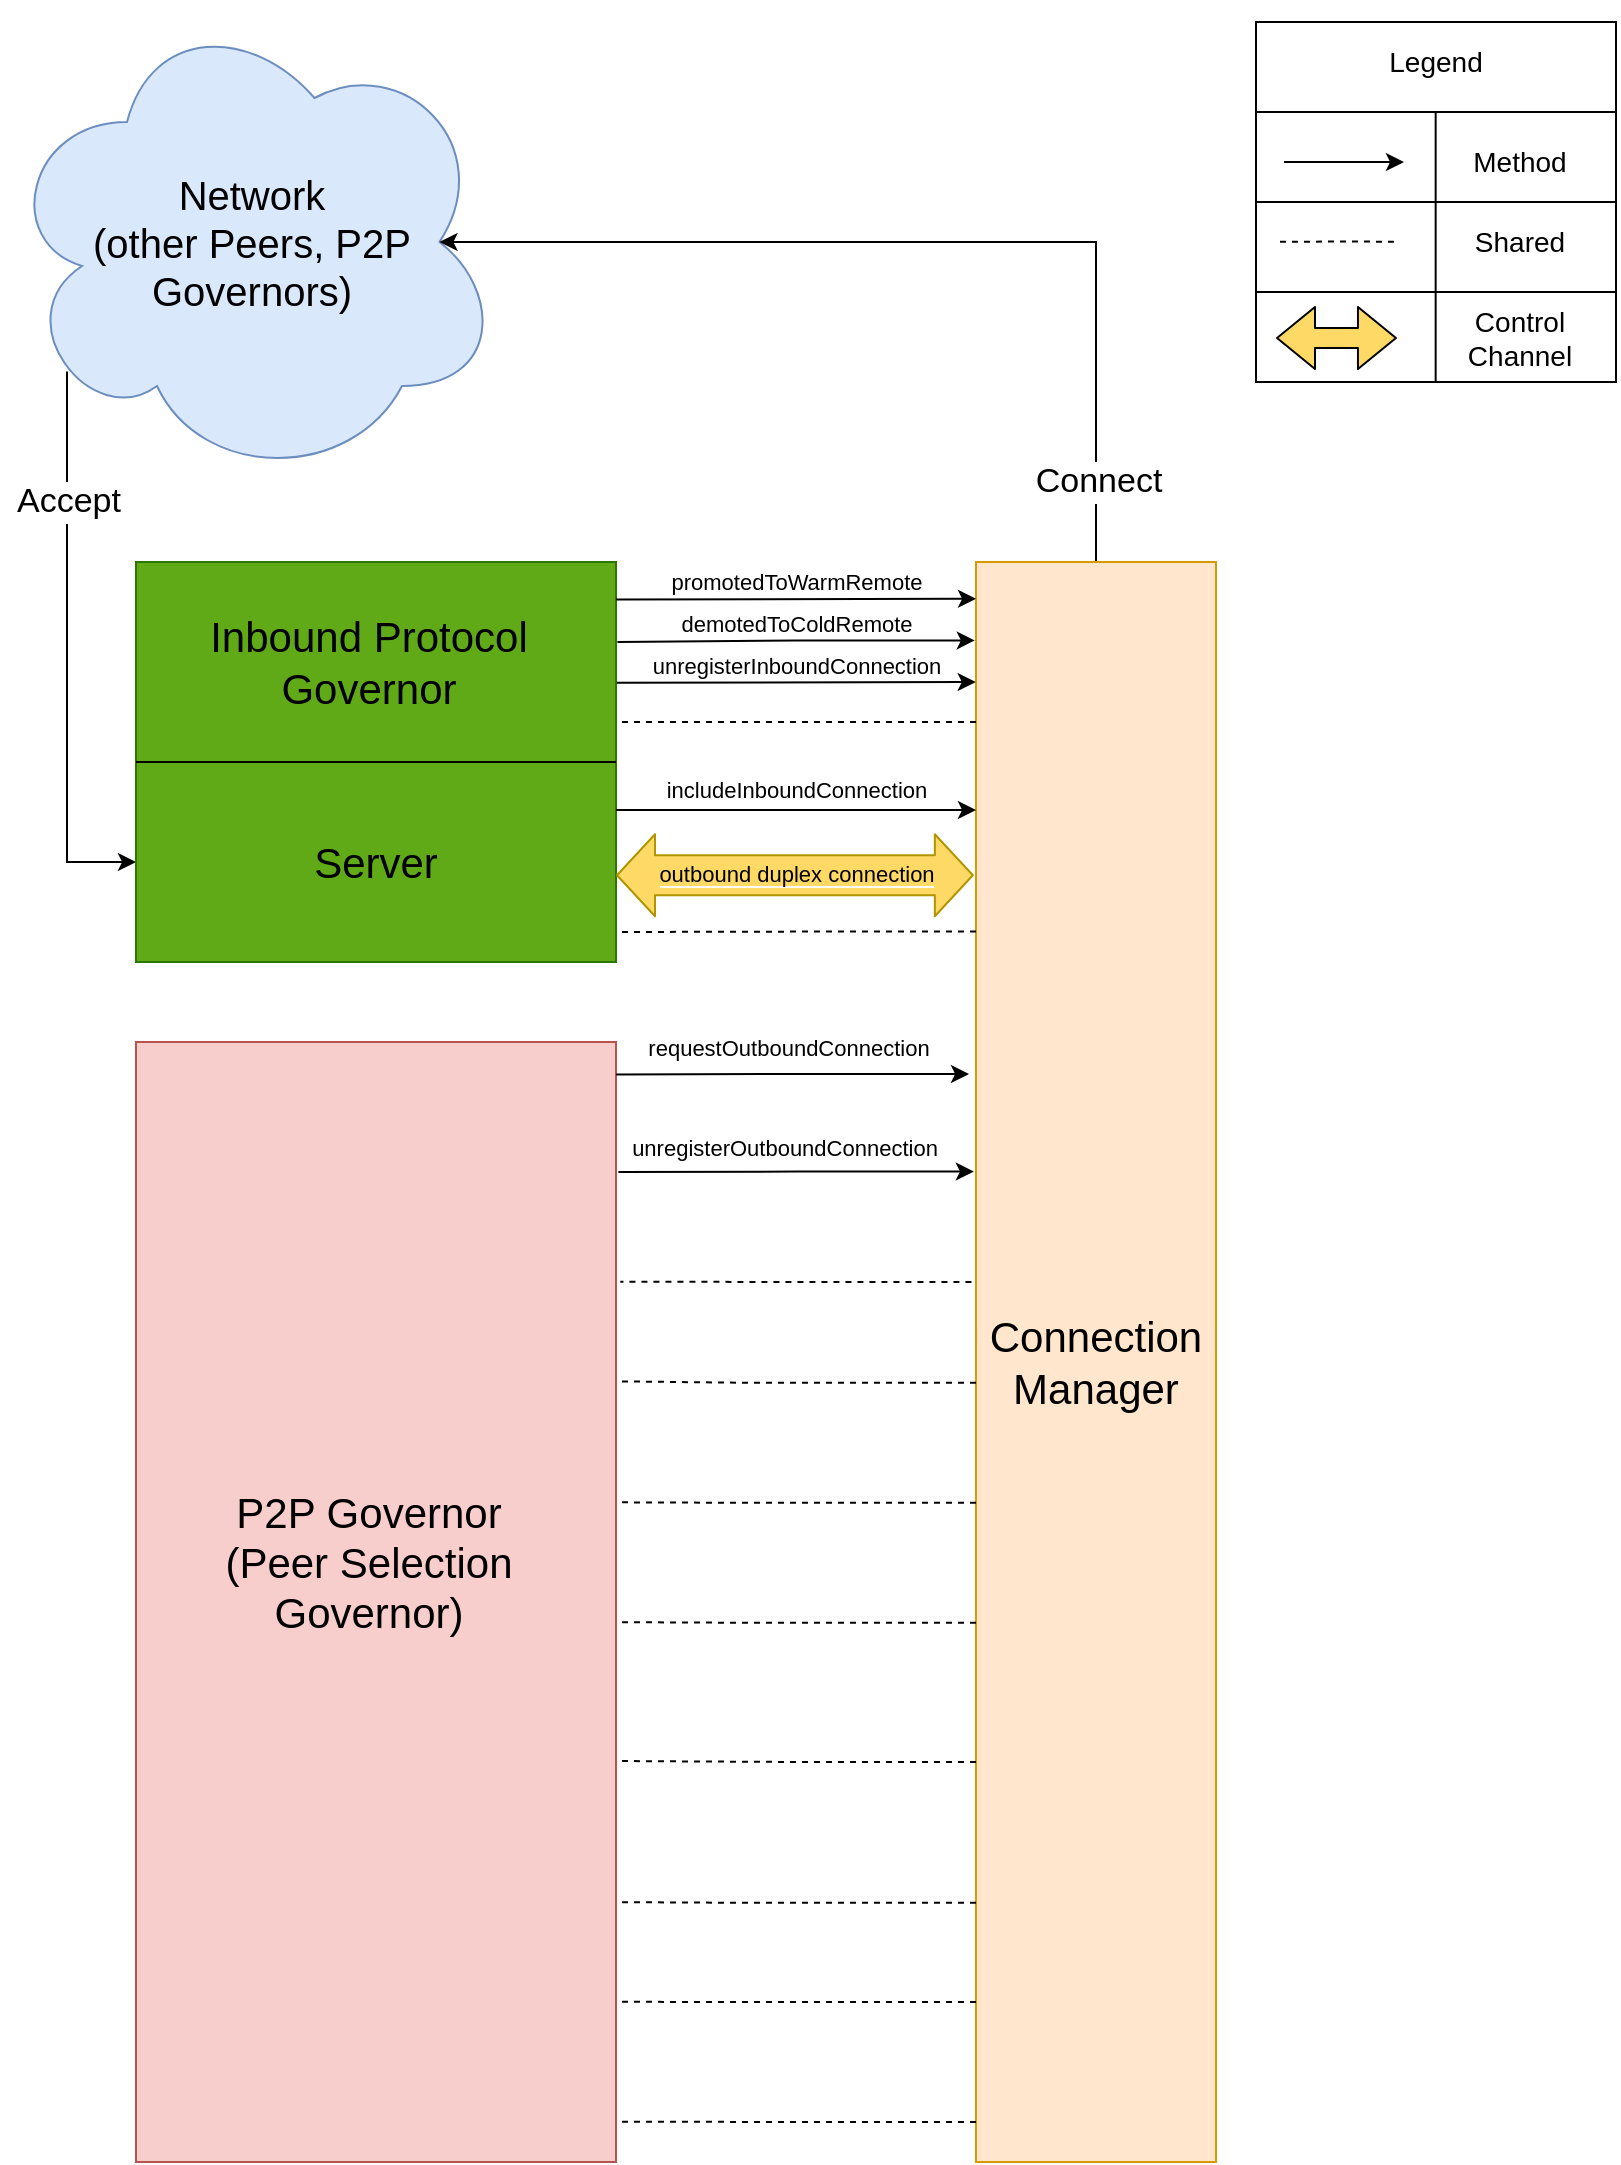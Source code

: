 <mxfile version="14.5.3" type="device"><diagram id="_aQfRD3huTqOMHBD752X" name="Page-1"><mxGraphModel dx="2794" dy="1089" grid="1" gridSize="10" guides="1" tooltips="1" connect="1" arrows="1" fold="1" page="1" pageScale="1" pageWidth="827" pageHeight="1169" math="0" shadow="0"><root><mxCell id="0"/><mxCell id="1" parent="0"/><mxCell id="R3hqyW1sbXJNmIwAmrZb-18" value="Network&lt;br&gt;(other Peers, P2P Governors)" style="ellipse;shape=cloud;whiteSpace=wrap;html=1;fontSize=20;fillColor=#dae8fc;strokeColor=#6c8ebf;" vertex="1" parent="1"><mxGeometry x="-827" width="250" height="240" as="geometry"/></mxCell><mxCell id="R3hqyW1sbXJNmIwAmrZb-43" style="edgeStyle=orthogonalEdgeStyle;rounded=0;orthogonalLoop=1;jettySize=auto;html=1;entryX=0.875;entryY=0.5;entryDx=0;entryDy=0;entryPerimeter=0;startSize=6;strokeColor=#000000;strokeWidth=1;fontSize=20;exitX=0.5;exitY=0;exitDx=0;exitDy=0;" edge="1" parent="1" source="R3hqyW1sbXJNmIwAmrZb-45" target="R3hqyW1sbXJNmIwAmrZb-18"><mxGeometry relative="1" as="geometry"><mxPoint x="-374" y="260" as="sourcePoint"/><Array as="points"><mxPoint x="-280" y="120"/></Array></mxGeometry></mxCell><mxCell id="R3hqyW1sbXJNmIwAmrZb-44" value="Connect" style="edgeLabel;html=1;align=center;verticalAlign=middle;resizable=0;points=[];fontSize=17;" vertex="1" connectable="0" parent="R3hqyW1sbXJNmIwAmrZb-43"><mxGeometry x="0.029" y="-3" relative="1" as="geometry"><mxPoint x="91.71" y="123.04" as="offset"/></mxGeometry></mxCell><mxCell id="R3hqyW1sbXJNmIwAmrZb-40" value="" style="rounded=0;whiteSpace=wrap;html=1;fontSize=20;fillColor=#f8cecc;strokeColor=#b85450;" vertex="1" parent="1"><mxGeometry x="-760" y="520" width="240" height="560" as="geometry"/></mxCell><mxCell id="R3hqyW1sbXJNmIwAmrZb-28" value="P2P Governor&lt;br&gt;(Peer Selection Governor)" style="text;html=1;strokeColor=none;fillColor=none;align=center;verticalAlign=middle;whiteSpace=wrap;rounded=0;fontSize=21;" vertex="1" parent="1"><mxGeometry x="-760" y="760" width="233" height="40" as="geometry"/></mxCell><mxCell id="R3hqyW1sbXJNmIwAmrZb-45" value="" style="rounded=0;whiteSpace=wrap;html=1;fontSize=20;fillColor=#ffe6cc;strokeColor=#d79b00;" vertex="1" parent="1"><mxGeometry x="-340" y="280" width="120" height="800" as="geometry"/></mxCell><mxCell id="R3hqyW1sbXJNmIwAmrZb-33" value="Connection Manager" style="text;html=1;strokeColor=none;fillColor=none;align=center;verticalAlign=middle;whiteSpace=wrap;rounded=0;fontSize=21;rotation=0;" vertex="1" parent="1"><mxGeometry x="-340" y="630" width="120" height="100" as="geometry"/></mxCell><mxCell id="R3hqyW1sbXJNmIwAmrZb-90" style="edgeStyle=orthogonalEdgeStyle;rounded=0;orthogonalLoop=1;jettySize=auto;html=1;exitX=0;exitY=0.75;exitDx=0;exitDy=0;entryX=0.13;entryY=0.77;entryDx=0;entryDy=0;entryPerimeter=0;startArrow=classic;startFill=1;startSize=6;endArrow=none;endFill=0;strokeColor=#000000;strokeWidth=1;fontSize=11;" edge="1" parent="1" source="R3hqyW1sbXJNmIwAmrZb-49" target="R3hqyW1sbXJNmIwAmrZb-18"><mxGeometry relative="1" as="geometry"/></mxCell><mxCell id="R3hqyW1sbXJNmIwAmrZb-91" value="Accept" style="edgeLabel;html=1;align=center;verticalAlign=middle;resizable=0;points=[];fontSize=17;" vertex="1" connectable="0" parent="R3hqyW1sbXJNmIwAmrZb-90"><mxGeometry x="0.51" relative="1" as="geometry"><mxPoint y="-3.82" as="offset"/></mxGeometry></mxCell><mxCell id="R3hqyW1sbXJNmIwAmrZb-49" value="" style="rounded=0;whiteSpace=wrap;html=1;fontSize=20;fillColor=#60a917;strokeColor=#2D7600;fontColor=#ffffff;" vertex="1" parent="1"><mxGeometry x="-760" y="280" width="240" height="200" as="geometry"/></mxCell><mxCell id="R3hqyW1sbXJNmIwAmrZb-12" value="Inbound Protocol Governor" style="text;html=1;strokeColor=none;fillColor=none;align=center;verticalAlign=middle;whiteSpace=wrap;rounded=0;fontSize=21;rotation=0;" vertex="1" parent="1"><mxGeometry x="-728.75" y="310" width="170.5" height="40" as="geometry"/></mxCell><mxCell id="R3hqyW1sbXJNmIwAmrZb-13" value="Server" style="text;html=1;strokeColor=none;fillColor=none;align=center;verticalAlign=middle;whiteSpace=wrap;rounded=0;fontSize=21;rotation=0;" vertex="1" parent="1"><mxGeometry x="-690" y="410" width="100" height="40" as="geometry"/></mxCell><mxCell id="R3hqyW1sbXJNmIwAmrZb-51" value="" style="shape=flexArrow;endArrow=classic;startArrow=classic;html=1;strokeColor=#B09500;strokeWidth=1;fontSize=20;entryX=-0.009;entryY=0.192;entryDx=0;entryDy=0;exitX=1;exitY=0.768;exitDx=0;exitDy=0;entryPerimeter=0;exitPerimeter=0;width=20;fillColor=#FFD966;" edge="1" parent="1"><mxGeometry width="50" height="50" relative="1" as="geometry"><mxPoint x="-520" y="436.6" as="sourcePoint"/><mxPoint x="-341.08" y="436.6" as="targetPoint"/></mxGeometry></mxCell><mxCell id="R3hqyW1sbXJNmIwAmrZb-74" value="&lt;span style=&quot;background-color: rgb(255 , 217 , 102)&quot;&gt;outbound duplex connection&lt;/span&gt;" style="edgeLabel;html=1;align=center;verticalAlign=middle;resizable=0;points=[];fontSize=11;" vertex="1" connectable="0" parent="R3hqyW1sbXJNmIwAmrZb-51"><mxGeometry x="0.224" y="-3" relative="1" as="geometry"><mxPoint x="-19.52" y="-3.6" as="offset"/></mxGeometry></mxCell><mxCell id="R3hqyW1sbXJNmIwAmrZb-54" style="edgeStyle=orthogonalEdgeStyle;rounded=0;orthogonalLoop=1;jettySize=auto;html=1;exitX=-0.029;exitY=0.32;exitDx=0;exitDy=0;startSize=6;strokeColor=#000000;strokeWidth=1;fontSize=20;endArrow=none;endFill=0;exitPerimeter=0;startArrow=classic;startFill=1;entryX=1;entryY=0.029;entryDx=0;entryDy=0;entryPerimeter=0;" edge="1" parent="1" source="R3hqyW1sbXJNmIwAmrZb-45" target="R3hqyW1sbXJNmIwAmrZb-40"><mxGeometry relative="1" as="geometry"><mxPoint x="-434" y="536.0" as="sourcePoint"/><mxPoint x="-493" y="536" as="targetPoint"/><Array as="points"/></mxGeometry></mxCell><mxCell id="R3hqyW1sbXJNmIwAmrZb-72" value="&lt;font style=&quot;font-size: 11px;&quot;&gt;requestOutboundConnection&lt;/font&gt;" style="edgeLabel;html=1;align=center;verticalAlign=middle;resizable=0;points=[];fontSize=11;" vertex="1" connectable="0" parent="R3hqyW1sbXJNmIwAmrZb-54"><mxGeometry x="0.095" relative="1" as="geometry"><mxPoint x="5.83" y="-13" as="offset"/></mxGeometry></mxCell><mxCell id="R3hqyW1sbXJNmIwAmrZb-55" style="edgeStyle=orthogonalEdgeStyle;rounded=0;orthogonalLoop=1;jettySize=auto;html=1;exitX=0;exitY=0.1;exitDx=0;exitDy=0;startSize=6;strokeColor=#000000;strokeWidth=1;fontSize=20;endArrow=none;endFill=0;dashed=1;exitPerimeter=0;entryX=1;entryY=0.4;entryDx=0;entryDy=0;entryPerimeter=0;" edge="1" parent="1" source="R3hqyW1sbXJNmIwAmrZb-45" target="R3hqyW1sbXJNmIwAmrZb-49"><mxGeometry relative="1" as="geometry"><mxPoint x="-435" y="360" as="sourcePoint"/><mxPoint x="-470" y="360" as="targetPoint"/><Array as="points"/></mxGeometry></mxCell><mxCell id="R3hqyW1sbXJNmIwAmrZb-56" style="edgeStyle=orthogonalEdgeStyle;rounded=0;orthogonalLoop=1;jettySize=auto;html=1;exitX=-0.005;exitY=0.049;exitDx=0;exitDy=0;startSize=6;strokeColor=#000000;strokeWidth=1;fontSize=20;endArrow=none;endFill=0;exitPerimeter=0;startArrow=classic;startFill=1;entryX=1.003;entryY=0.2;entryDx=0;entryDy=0;entryPerimeter=0;" edge="1" parent="1" source="R3hqyW1sbXJNmIwAmrZb-45" target="R3hqyW1sbXJNmIwAmrZb-49"><mxGeometry relative="1" as="geometry"><mxPoint x="-435" y="320" as="sourcePoint"/><mxPoint x="-500" y="320" as="targetPoint"/><Array as="points"/></mxGeometry></mxCell><mxCell id="R3hqyW1sbXJNmIwAmrZb-79" value="demotedToColdRemote" style="edgeLabel;html=1;align=center;verticalAlign=middle;resizable=0;points=[];fontSize=11;" vertex="1" connectable="0" parent="R3hqyW1sbXJNmIwAmrZb-56"><mxGeometry x="0.183" y="3" relative="1" as="geometry"><mxPoint x="15.6" y="-12.2" as="offset"/></mxGeometry></mxCell><mxCell id="R3hqyW1sbXJNmIwAmrZb-57" style="edgeStyle=orthogonalEdgeStyle;rounded=0;orthogonalLoop=1;jettySize=auto;html=1;startSize=6;strokeColor=#000000;strokeWidth=1;fontSize=20;endArrow=none;endFill=0;exitX=-0.009;exitY=0.381;exitDx=0;exitDy=0;exitPerimeter=0;startArrow=classic;startFill=1;entryX=1.005;entryY=0.116;entryDx=0;entryDy=0;entryPerimeter=0;" edge="1" parent="1" source="R3hqyW1sbXJNmIwAmrZb-45" target="R3hqyW1sbXJNmIwAmrZb-40"><mxGeometry relative="1" as="geometry"><mxPoint x="-350" y="585" as="sourcePoint"/><mxPoint x="-493" y="585" as="targetPoint"/><Array as="points"/></mxGeometry></mxCell><mxCell id="R3hqyW1sbXJNmIwAmrZb-73" value="unregisterOutboundConnection" style="edgeLabel;html=1;align=center;verticalAlign=middle;resizable=0;points=[];fontSize=11;" vertex="1" connectable="0" parent="R3hqyW1sbXJNmIwAmrZb-57"><mxGeometry x="0.279" relative="1" as="geometry"><mxPoint x="18.9" y="-12" as="offset"/></mxGeometry></mxCell><mxCell id="R3hqyW1sbXJNmIwAmrZb-58" style="edgeStyle=orthogonalEdgeStyle;rounded=0;orthogonalLoop=1;jettySize=auto;html=1;exitX=-0.019;exitY=0.45;exitDx=0;exitDy=0;startSize=6;strokeColor=#000000;strokeWidth=1;fontSize=20;endArrow=none;endFill=0;dashed=1;exitPerimeter=0;entryX=1.009;entryY=0.214;entryDx=0;entryDy=0;entryPerimeter=0;" edge="1" parent="1" source="R3hqyW1sbXJNmIwAmrZb-45" target="R3hqyW1sbXJNmIwAmrZb-40"><mxGeometry relative="1" as="geometry"><mxPoint x="-434" y="640" as="sourcePoint"/><mxPoint x="-493" y="640" as="targetPoint"/><Array as="points"/></mxGeometry></mxCell><mxCell id="R3hqyW1sbXJNmIwAmrZb-59" style="edgeStyle=orthogonalEdgeStyle;rounded=0;orthogonalLoop=1;jettySize=auto;html=1;exitX=0;exitY=0.513;exitDx=0;exitDy=0;startSize=6;strokeColor=#000000;strokeWidth=1;fontSize=20;endArrow=none;endFill=0;dashed=1;exitPerimeter=0;entryX=1.005;entryY=0.303;entryDx=0;entryDy=0;entryPerimeter=0;" edge="1" parent="1" source="R3hqyW1sbXJNmIwAmrZb-45" target="R3hqyW1sbXJNmIwAmrZb-40"><mxGeometry relative="1" as="geometry"><mxPoint x="-434" y="690" as="sourcePoint"/><mxPoint x="-493" y="690" as="targetPoint"/><Array as="points"><mxPoint x="-454" y="690"/></Array></mxGeometry></mxCell><mxCell id="R3hqyW1sbXJNmIwAmrZb-60" style="edgeStyle=orthogonalEdgeStyle;rounded=0;orthogonalLoop=1;jettySize=auto;html=1;exitX=0;exitY=0.588;exitDx=0;exitDy=0;startSize=6;strokeColor=#000000;strokeWidth=1;fontSize=20;endArrow=none;endFill=0;dashed=1;exitPerimeter=0;entryX=1;entryY=0.411;entryDx=0;entryDy=0;entryPerimeter=0;" edge="1" parent="1" source="R3hqyW1sbXJNmIwAmrZb-45" target="R3hqyW1sbXJNmIwAmrZb-40"><mxGeometry relative="1" as="geometry"><mxPoint x="-435" y="750" as="sourcePoint"/><mxPoint x="-494" y="750" as="targetPoint"/><Array as="points"><mxPoint x="-455" y="750"/></Array></mxGeometry></mxCell><mxCell id="R3hqyW1sbXJNmIwAmrZb-61" style="edgeStyle=orthogonalEdgeStyle;rounded=0;orthogonalLoop=1;jettySize=auto;html=1;exitX=0;exitY=0.663;exitDx=0;exitDy=0;startSize=6;strokeColor=#000000;strokeWidth=1;fontSize=20;endArrow=none;endFill=0;dashed=1;exitPerimeter=0;entryX=1.009;entryY=0.518;entryDx=0;entryDy=0;entryPerimeter=0;" edge="1" parent="1" source="R3hqyW1sbXJNmIwAmrZb-45" target="R3hqyW1sbXJNmIwAmrZb-40"><mxGeometry relative="1" as="geometry"><mxPoint x="-434" y="810" as="sourcePoint"/><mxPoint x="-493" y="810" as="targetPoint"/><Array as="points"><mxPoint x="-454" y="810"/></Array></mxGeometry></mxCell><mxCell id="R3hqyW1sbXJNmIwAmrZb-62" style="edgeStyle=orthogonalEdgeStyle;rounded=0;orthogonalLoop=1;jettySize=auto;html=1;exitX=0;exitY=0.75;exitDx=0;exitDy=0;startSize=6;strokeColor=#000000;strokeWidth=1;fontSize=20;endArrow=none;endFill=0;dashed=1;entryX=1.007;entryY=0.642;entryDx=0;entryDy=0;entryPerimeter=0;" edge="1" parent="1" source="R3hqyW1sbXJNmIwAmrZb-45" target="R3hqyW1sbXJNmIwAmrZb-40"><mxGeometry relative="1" as="geometry"><mxPoint x="-435" y="880" as="sourcePoint"/><mxPoint x="-494" y="880" as="targetPoint"/><Array as="points"/></mxGeometry></mxCell><mxCell id="R3hqyW1sbXJNmIwAmrZb-63" style="edgeStyle=orthogonalEdgeStyle;rounded=0;orthogonalLoop=1;jettySize=auto;html=1;exitX=0;exitY=0.838;exitDx=0;exitDy=0;startSize=6;strokeColor=#000000;strokeWidth=1;fontSize=20;endArrow=none;endFill=0;dashed=1;exitPerimeter=0;entryX=1;entryY=0.768;entryDx=0;entryDy=0;entryPerimeter=0;" edge="1" parent="1" source="R3hqyW1sbXJNmIwAmrZb-45" target="R3hqyW1sbXJNmIwAmrZb-40"><mxGeometry relative="1" as="geometry"><mxPoint x="-435" y="950" as="sourcePoint"/><mxPoint x="-494" y="950" as="targetPoint"/><Array as="points"><mxPoint x="-455" y="950"/></Array></mxGeometry></mxCell><mxCell id="R3hqyW1sbXJNmIwAmrZb-64" style="edgeStyle=orthogonalEdgeStyle;rounded=0;orthogonalLoop=1;jettySize=auto;html=1;exitX=0;exitY=0.9;exitDx=0;exitDy=0;startSize=6;strokeColor=#000000;strokeWidth=1;fontSize=20;endArrow=none;endFill=0;dashed=1;exitPerimeter=0;entryX=1.011;entryY=0.857;entryDx=0;entryDy=0;entryPerimeter=0;" edge="1" parent="1" source="R3hqyW1sbXJNmIwAmrZb-45" target="R3hqyW1sbXJNmIwAmrZb-40"><mxGeometry relative="1" as="geometry"><mxPoint x="-435.0" y="1000" as="sourcePoint"/><mxPoint x="-494" y="1000" as="targetPoint"/><Array as="points"/></mxGeometry></mxCell><mxCell id="R3hqyW1sbXJNmIwAmrZb-65" style="edgeStyle=orthogonalEdgeStyle;rounded=0;orthogonalLoop=1;jettySize=auto;html=1;exitX=0;exitY=0.975;exitDx=0;exitDy=0;startSize=6;strokeColor=#000000;strokeWidth=1;fontSize=20;endArrow=none;endFill=0;dashed=1;exitPerimeter=0;entryX=1;entryY=0.964;entryDx=0;entryDy=0;entryPerimeter=0;" edge="1" parent="1" source="R3hqyW1sbXJNmIwAmrZb-45" target="R3hqyW1sbXJNmIwAmrZb-40"><mxGeometry relative="1" as="geometry"><mxPoint x="-434.0" y="1060" as="sourcePoint"/><mxPoint x="-493" y="1060" as="targetPoint"/><Array as="points"/></mxGeometry></mxCell><mxCell id="R3hqyW1sbXJNmIwAmrZb-66" style="edgeStyle=orthogonalEdgeStyle;rounded=0;orthogonalLoop=1;jettySize=auto;html=1;exitX=0;exitY=0.231;exitDx=0;exitDy=0;startSize=6;strokeColor=#000000;strokeWidth=1;fontSize=20;endArrow=none;endFill=0;dashed=1;exitPerimeter=0;entryX=1.007;entryY=0.925;entryDx=0;entryDy=0;entryPerimeter=0;" edge="1" parent="1" source="R3hqyW1sbXJNmIwAmrZb-45" target="R3hqyW1sbXJNmIwAmrZb-49"><mxGeometry relative="1" as="geometry"><mxPoint x="-390" y="465" as="sourcePoint"/><mxPoint x="-493" y="465" as="targetPoint"/><Array as="points"/></mxGeometry></mxCell><mxCell id="R3hqyW1sbXJNmIwAmrZb-50" value="" style="endArrow=none;html=1;strokeColor=#000000;strokeWidth=1;fontSize=20;entryX=1;entryY=0.5;entryDx=0;entryDy=0;exitX=0;exitY=0.5;exitDx=0;exitDy=0;" edge="1" parent="1" source="R3hqyW1sbXJNmIwAmrZb-49" target="R3hqyW1sbXJNmIwAmrZb-49"><mxGeometry width="50" height="50" relative="1" as="geometry"><mxPoint x="-950" y="420" as="sourcePoint"/><mxPoint x="-900" y="370" as="targetPoint"/></mxGeometry></mxCell><mxCell id="R3hqyW1sbXJNmIwAmrZb-75" value="" style="endArrow=classic;html=1;strokeColor=#000000;strokeWidth=1;fontSize=11;entryX=0;entryY=0.155;entryDx=0;entryDy=0;entryPerimeter=0;exitX=1;exitY=0.62;exitDx=0;exitDy=0;exitPerimeter=0;" edge="1" parent="1" source="R3hqyW1sbXJNmIwAmrZb-49" target="R3hqyW1sbXJNmIwAmrZb-45"><mxGeometry width="50" height="50" relative="1" as="geometry"><mxPoint x="-460" y="404" as="sourcePoint"/><mxPoint x="-430" y="650" as="targetPoint"/></mxGeometry></mxCell><mxCell id="R3hqyW1sbXJNmIwAmrZb-76" value="includeInboundConnection" style="edgeLabel;html=1;align=center;verticalAlign=middle;resizable=0;points=[];fontSize=11;" vertex="1" connectable="0" parent="R3hqyW1sbXJNmIwAmrZb-75"><mxGeometry x="0.506" y="-2" relative="1" as="geometry"><mxPoint x="-45.92" y="-12" as="offset"/></mxGeometry></mxCell><mxCell id="R3hqyW1sbXJNmIwAmrZb-77" value="" style="endArrow=classic;html=1;strokeColor=#000000;strokeWidth=1;fontSize=11;entryX=0;entryY=0.023;entryDx=0;entryDy=0;entryPerimeter=0;exitX=1;exitY=0.094;exitDx=0;exitDy=0;exitPerimeter=0;" edge="1" parent="1" source="R3hqyW1sbXJNmIwAmrZb-49" target="R3hqyW1sbXJNmIwAmrZb-45"><mxGeometry width="50" height="50" relative="1" as="geometry"><mxPoint x="-510" y="298" as="sourcePoint"/><mxPoint x="-430" y="650" as="targetPoint"/></mxGeometry></mxCell><mxCell id="R3hqyW1sbXJNmIwAmrZb-78" value="promotedToWarmRemote" style="edgeLabel;html=1;align=center;verticalAlign=middle;resizable=0;points=[];fontSize=11;" vertex="1" connectable="0" parent="R3hqyW1sbXJNmIwAmrZb-77"><mxGeometry x="-0.352" y="2" relative="1" as="geometry"><mxPoint x="31.05" y="-6.81" as="offset"/></mxGeometry></mxCell><mxCell id="R3hqyW1sbXJNmIwAmrZb-80" value="" style="endArrow=classic;html=1;strokeColor=#000000;strokeWidth=1;fontSize=11;exitX=1.002;exitY=0.302;exitDx=0;exitDy=0;exitPerimeter=0;entryX=-0.001;entryY=0.075;entryDx=0;entryDy=0;entryPerimeter=0;" edge="1" parent="1" source="R3hqyW1sbXJNmIwAmrZb-49" target="R3hqyW1sbXJNmIwAmrZb-45"><mxGeometry width="50" height="50" relative="1" as="geometry"><mxPoint x="-480" y="700" as="sourcePoint"/><mxPoint x="-430" y="650" as="targetPoint"/></mxGeometry></mxCell><mxCell id="R3hqyW1sbXJNmIwAmrZb-81" value="unregisterInboundConnection" style="edgeLabel;html=1;align=center;verticalAlign=middle;resizable=0;points=[];fontSize=11;" vertex="1" connectable="0" parent="R3hqyW1sbXJNmIwAmrZb-80"><mxGeometry x="-0.155" y="-1" relative="1" as="geometry"><mxPoint x="13.52" y="-9.23" as="offset"/></mxGeometry></mxCell><mxCell id="R3hqyW1sbXJNmIwAmrZb-82" value="" style="whiteSpace=wrap;html=1;aspect=fixed;fontSize=11;" vertex="1" parent="1"><mxGeometry x="-200" y="10" width="180" height="180" as="geometry"/></mxCell><mxCell id="R3hqyW1sbXJNmIwAmrZb-83" value="" style="endArrow=none;html=1;strokeColor=#000000;strokeWidth=1;fontSize=11;exitX=0;exitY=0.25;exitDx=0;exitDy=0;entryX=1;entryY=0.25;entryDx=0;entryDy=0;" edge="1" parent="1" source="R3hqyW1sbXJNmIwAmrZb-82" target="R3hqyW1sbXJNmIwAmrZb-82"><mxGeometry width="50" height="50" relative="1" as="geometry"><mxPoint x="-60" y="330" as="sourcePoint"/><mxPoint x="-10" y="280" as="targetPoint"/></mxGeometry></mxCell><mxCell id="R3hqyW1sbXJNmIwAmrZb-16" value="Control Channel" style="text;html=1;strokeColor=none;fillColor=none;align=center;verticalAlign=middle;whiteSpace=wrap;rounded=0;fontSize=14;rotation=0;" vertex="1" parent="1"><mxGeometry x="-103" y="148" width="70" height="40" as="geometry"/></mxCell><mxCell id="R3hqyW1sbXJNmIwAmrZb-67" value="" style="shape=flexArrow;endArrow=classic;startArrow=classic;html=1;strokeColor=#000000;strokeWidth=1;fontSize=20;entryX=0.008;entryY=0.146;entryDx=0;entryDy=0;exitX=1.002;exitY=0.584;exitDx=0;exitDy=0;entryPerimeter=0;exitPerimeter=0;fillColor=#FFD966;" edge="1" parent="1"><mxGeometry width="50" height="50" relative="1" as="geometry"><mxPoint x="-190" y="168.0" as="sourcePoint"/><mxPoint x="-129.52" y="168.0" as="targetPoint"/></mxGeometry></mxCell><mxCell id="R3hqyW1sbXJNmIwAmrZb-68" style="edgeStyle=orthogonalEdgeStyle;rounded=0;orthogonalLoop=1;jettySize=auto;html=1;exitX=0;exitY=0.25;exitDx=0;exitDy=0;startSize=6;strokeColor=#000000;strokeWidth=1;fontSize=20;endArrow=none;endFill=0;dashed=1;" edge="1" parent="1"><mxGeometry relative="1" as="geometry"><mxPoint x="-131" y="119.83" as="sourcePoint"/><mxPoint x="-190" y="119.83" as="targetPoint"/><Array as="points"><mxPoint x="-151" y="119.83"/><mxPoint x="-151" y="119.83"/></Array></mxGeometry></mxCell><mxCell id="R3hqyW1sbXJNmIwAmrZb-69" value="" style="endArrow=classic;html=1;strokeColor=#000000;strokeWidth=1;fontSize=20;" edge="1" parent="1"><mxGeometry width="50" height="50" relative="1" as="geometry"><mxPoint x="-186" y="80" as="sourcePoint"/><mxPoint x="-126" y="80" as="targetPoint"/></mxGeometry></mxCell><mxCell id="R3hqyW1sbXJNmIwAmrZb-70" value="Shared" style="text;html=1;strokeColor=none;fillColor=none;align=center;verticalAlign=middle;whiteSpace=wrap;rounded=0;fontSize=14;rotation=0;" vertex="1" parent="1"><mxGeometry x="-98" y="100" width="60" height="40" as="geometry"/></mxCell><mxCell id="R3hqyW1sbXJNmIwAmrZb-71" value="Method" style="text;html=1;strokeColor=none;fillColor=none;align=center;verticalAlign=middle;whiteSpace=wrap;rounded=0;fontSize=14;rotation=0;" vertex="1" parent="1"><mxGeometry x="-98" y="60" width="60" height="40" as="geometry"/></mxCell><mxCell id="R3hqyW1sbXJNmIwAmrZb-84" value="" style="endArrow=none;html=1;strokeColor=#000000;strokeWidth=1;fontSize=11;" edge="1" parent="1"><mxGeometry width="50" height="50" relative="1" as="geometry"><mxPoint x="-110.17" y="190" as="sourcePoint"/><mxPoint x="-110.17" y="55" as="targetPoint"/></mxGeometry></mxCell><mxCell id="R3hqyW1sbXJNmIwAmrZb-85" value="" style="endArrow=none;html=1;strokeColor=#000000;strokeWidth=1;fontSize=11;exitX=0;exitY=0.5;exitDx=0;exitDy=0;entryX=1;entryY=0.5;entryDx=0;entryDy=0;" edge="1" parent="1" source="R3hqyW1sbXJNmIwAmrZb-82" target="R3hqyW1sbXJNmIwAmrZb-82"><mxGeometry width="50" height="50" relative="1" as="geometry"><mxPoint x="-60" y="330" as="sourcePoint"/><mxPoint x="-10" y="280" as="targetPoint"/></mxGeometry></mxCell><mxCell id="R3hqyW1sbXJNmIwAmrZb-86" value="" style="endArrow=none;html=1;strokeColor=#000000;strokeWidth=1;fontSize=11;exitX=0;exitY=0.75;exitDx=0;exitDy=0;entryX=1;entryY=0.75;entryDx=0;entryDy=0;" edge="1" parent="1" source="R3hqyW1sbXJNmIwAmrZb-82" target="R3hqyW1sbXJNmIwAmrZb-82"><mxGeometry width="50" height="50" relative="1" as="geometry"><mxPoint x="-190" y="150" as="sourcePoint"/><mxPoint x="-140" y="100" as="targetPoint"/></mxGeometry></mxCell><mxCell id="R3hqyW1sbXJNmIwAmrZb-88" value="Legend" style="text;html=1;strokeColor=none;fillColor=none;align=center;verticalAlign=middle;whiteSpace=wrap;rounded=0;fontSize=14;rotation=0;" vertex="1" parent="1"><mxGeometry x="-140" y="10" width="60" height="40" as="geometry"/></mxCell></root></mxGraphModel></diagram></mxfile>